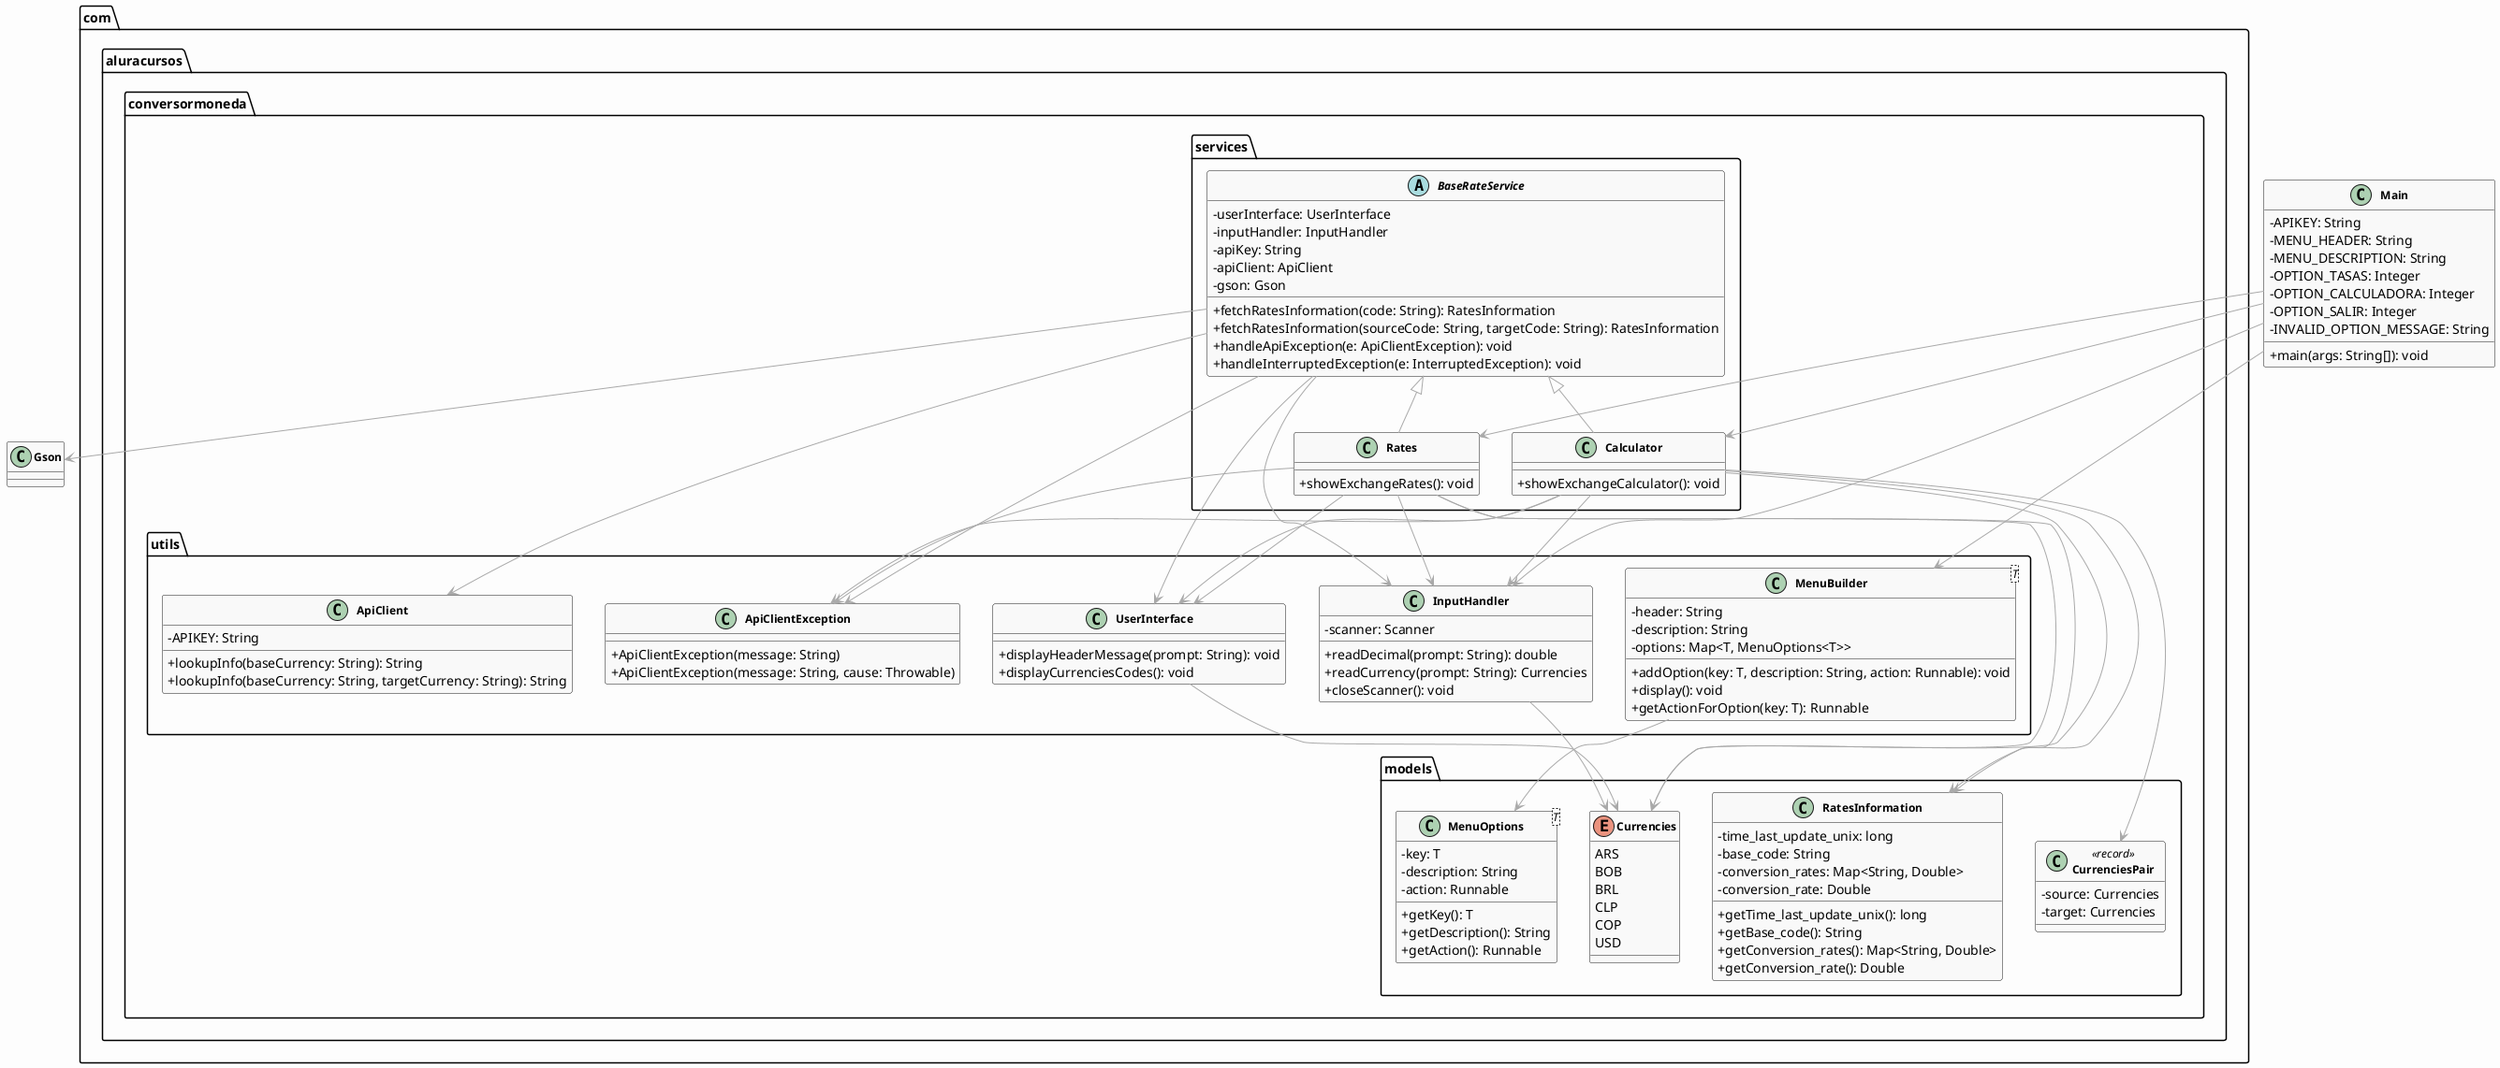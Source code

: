 @startuml
skinparam classAttributeIconSize 0
skinparam classFontStyle bold
skinparam classFontSize 12
skinparam ArrowColor DarkGray
skinparam BackgroundColor #FDFDFD
skinparam ClassBackgroundColor #F9F9F9

package "com.aluracursos.conversormoneda.models" {
  enum Currencies {
    ARS
    BOB
    BRL
    CLP
    COP
    USD
  }

  class CurrenciesPair <<record>> {
    - source: Currencies
    - target: Currencies
  }

  class MenuOptions<T> {
    - key: T
    - description: String
    - action: Runnable
    + getKey(): T
    + getDescription(): String
    + getAction(): Runnable
  }

  class RatesInformation {
    - time_last_update_unix: long
    - base_code: String
    - conversion_rates: Map<String, Double>
    - conversion_rate: Double
    + getTime_last_update_unix(): long
    + getBase_code(): String
    + getConversion_rates(): Map<String, Double>
    + getConversion_rate(): Double
  }
}

package "com.aluracursos.conversormoneda.services" {
  abstract class BaseRateService {
    - userInterface: UserInterface
    - inputHandler: InputHandler
    - apiKey: String
    - apiClient: ApiClient
    - gson: Gson
    + fetchRatesInformation(code: String): RatesInformation
    + fetchRatesInformation(sourceCode: String, targetCode: String): RatesInformation
    + handleApiException(e: ApiClientException): void
    + handleInterruptedException(e: InterruptedException): void
  }

  class Calculator {
    + showExchangeCalculator(): void
  }

  class Rates {
    + showExchangeRates(): void
  }

  BaseRateService <|-- Calculator
  BaseRateService <|-- Rates
}

package "com.aluracursos.conversormoneda.utils" {
  class ApiClient {
    - APIKEY: String
    + lookupInfo(baseCurrency: String): String
    + lookupInfo(baseCurrency: String, targetCurrency: String): String
  }

  class ApiClientException {
    + ApiClientException(message: String)
    + ApiClientException(message: String, cause: Throwable)
  }

  class InputHandler {
    - scanner: Scanner
    + readDecimal(prompt: String): double
    + readCurrency(prompt: String): Currencies
    + closeScanner(): void
  }

  class MenuBuilder<T> {
    - header: String
    - description: String
    - options: Map<T, MenuOptions<T>>
    + addOption(key: T, description: String, action: Runnable): void
    + display(): void
    + getActionForOption(key: T): Runnable
  }

  class UserInterface {
    + displayHeaderMessage(prompt: String): void
    + displayCurrenciesCodes(): void
  }
}

class Main {
  - APIKEY: String
  - MENU_HEADER: String
  - MENU_DESCRIPTION: String
  - OPTION_TASAS: Integer
  - OPTION_CALCULADORA: Integer
  - OPTION_SALIR: Integer
  - INVALID_OPTION_MESSAGE: String
  + main(args: String[]): void
}

' Relaciones entre clases
Main --> Rates
Main --> Calculator
Main --> MenuBuilder
Main --> InputHandler

Calculator --> Currencies
Calculator --> CurrenciesPair
Calculator --> RatesInformation
Calculator --> ApiClientException
Calculator --> InputHandler
Calculator --> UserInterface

Rates --> Currencies
Rates --> RatesInformation
Rates --> ApiClientException
Rates --> InputHandler
Rates --> UserInterface

BaseRateService --> ApiClient
BaseRateService --> ApiClientException
BaseRateService --> InputHandler
BaseRateService --> UserInterface
BaseRateService --> Gson

MenuBuilder --> MenuOptions

InputHandler --> Currencies

UserInterface --> Currencies
@enduml
